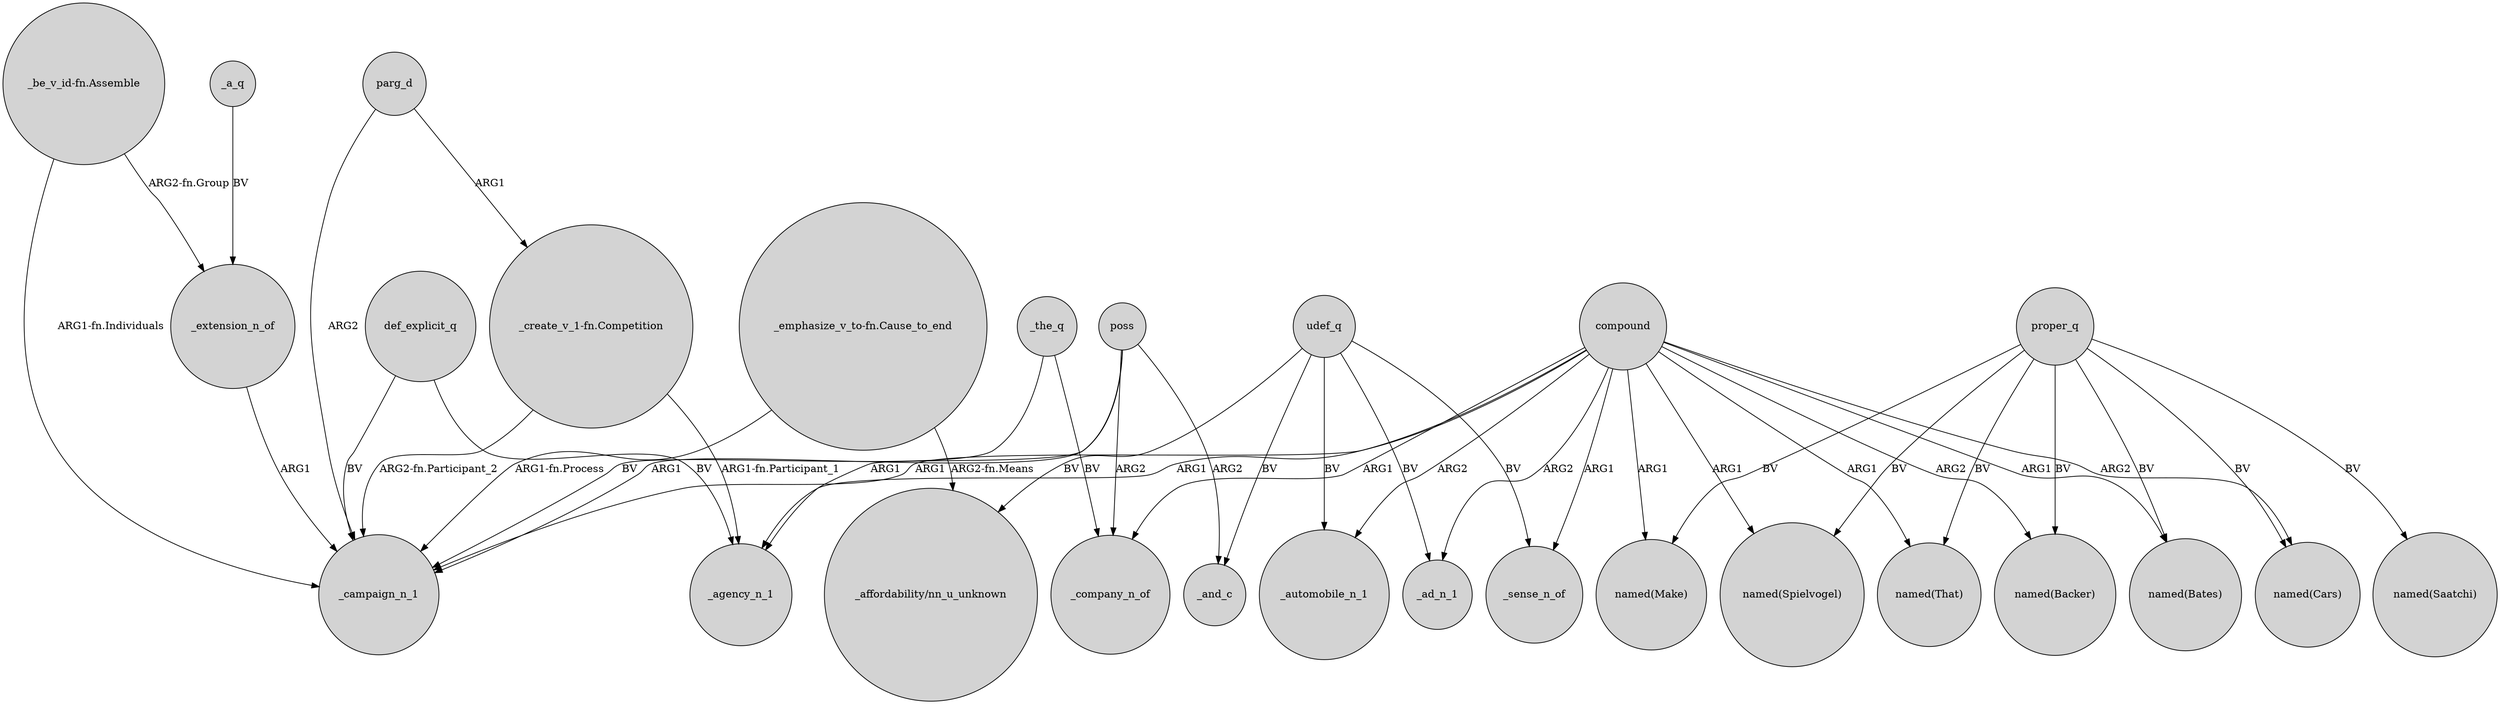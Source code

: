 digraph {
	node [shape=circle style=filled]
	def_explicit_q -> _campaign_n_1 [label=BV]
	compound -> _agency_n_1 [label=ARG1]
	proper_q -> "named(Bates)" [label=BV]
	_the_q -> _campaign_n_1 [label=BV]
	"_create_v_1-fn.Competition" -> _agency_n_1 [label="ARG1-fn.Participant_1"]
	proper_q -> "named(Cars)" [label=BV]
	udef_q -> "_affordability/nn_u_unknown" [label=BV]
	compound -> "named(Backer)" [label=ARG2]
	parg_d -> _campaign_n_1 [label=ARG2]
	_a_q -> _extension_n_of [label=BV]
	compound -> "named(Cars)" [label=ARG2]
	poss -> _agency_n_1 [label=ARG1]
	compound -> _company_n_of [label=ARG1]
	udef_q -> _and_c [label=BV]
	udef_q -> _automobile_n_1 [label=BV]
	proper_q -> "named(Make)" [label=BV]
	poss -> _and_c [label=ARG2]
	poss -> _company_n_of [label=ARG2]
	compound -> _ad_n_1 [label=ARG2]
	"_be_v_id-fn.Assemble" -> _campaign_n_1 [label="ARG1-fn.Individuals"]
	proper_q -> "named(Saatchi)" [label=BV]
	"_create_v_1-fn.Competition" -> _campaign_n_1 [label="ARG2-fn.Participant_2"]
	_extension_n_of -> _campaign_n_1 [label=ARG1]
	compound -> _campaign_n_1 [label=ARG1]
	parg_d -> "_create_v_1-fn.Competition" [label=ARG1]
	"_be_v_id-fn.Assemble" -> _extension_n_of [label="ARG2-fn.Group"]
	compound -> "named(Bates)" [label=ARG1]
	def_explicit_q -> _agency_n_1 [label=BV]
	proper_q -> "named(Spielvogel)" [label=BV]
	compound -> "named(Spielvogel)" [label=ARG1]
	compound -> _automobile_n_1 [label=ARG2]
	"_emphasize_v_to-fn.Cause_to_end" -> _campaign_n_1 [label="ARG1-fn.Process"]
	compound -> _sense_n_of [label=ARG1]
	proper_q -> "named(Backer)" [label=BV]
	compound -> "named(That)" [label=ARG1]
	poss -> _campaign_n_1 [label=ARG1]
	udef_q -> _ad_n_1 [label=BV]
	compound -> "named(Make)" [label=ARG1]
	_the_q -> _company_n_of [label=BV]
	udef_q -> _sense_n_of [label=BV]
	"_emphasize_v_to-fn.Cause_to_end" -> "_affordability/nn_u_unknown" [label="ARG2-fn.Means"]
	proper_q -> "named(That)" [label=BV]
}
